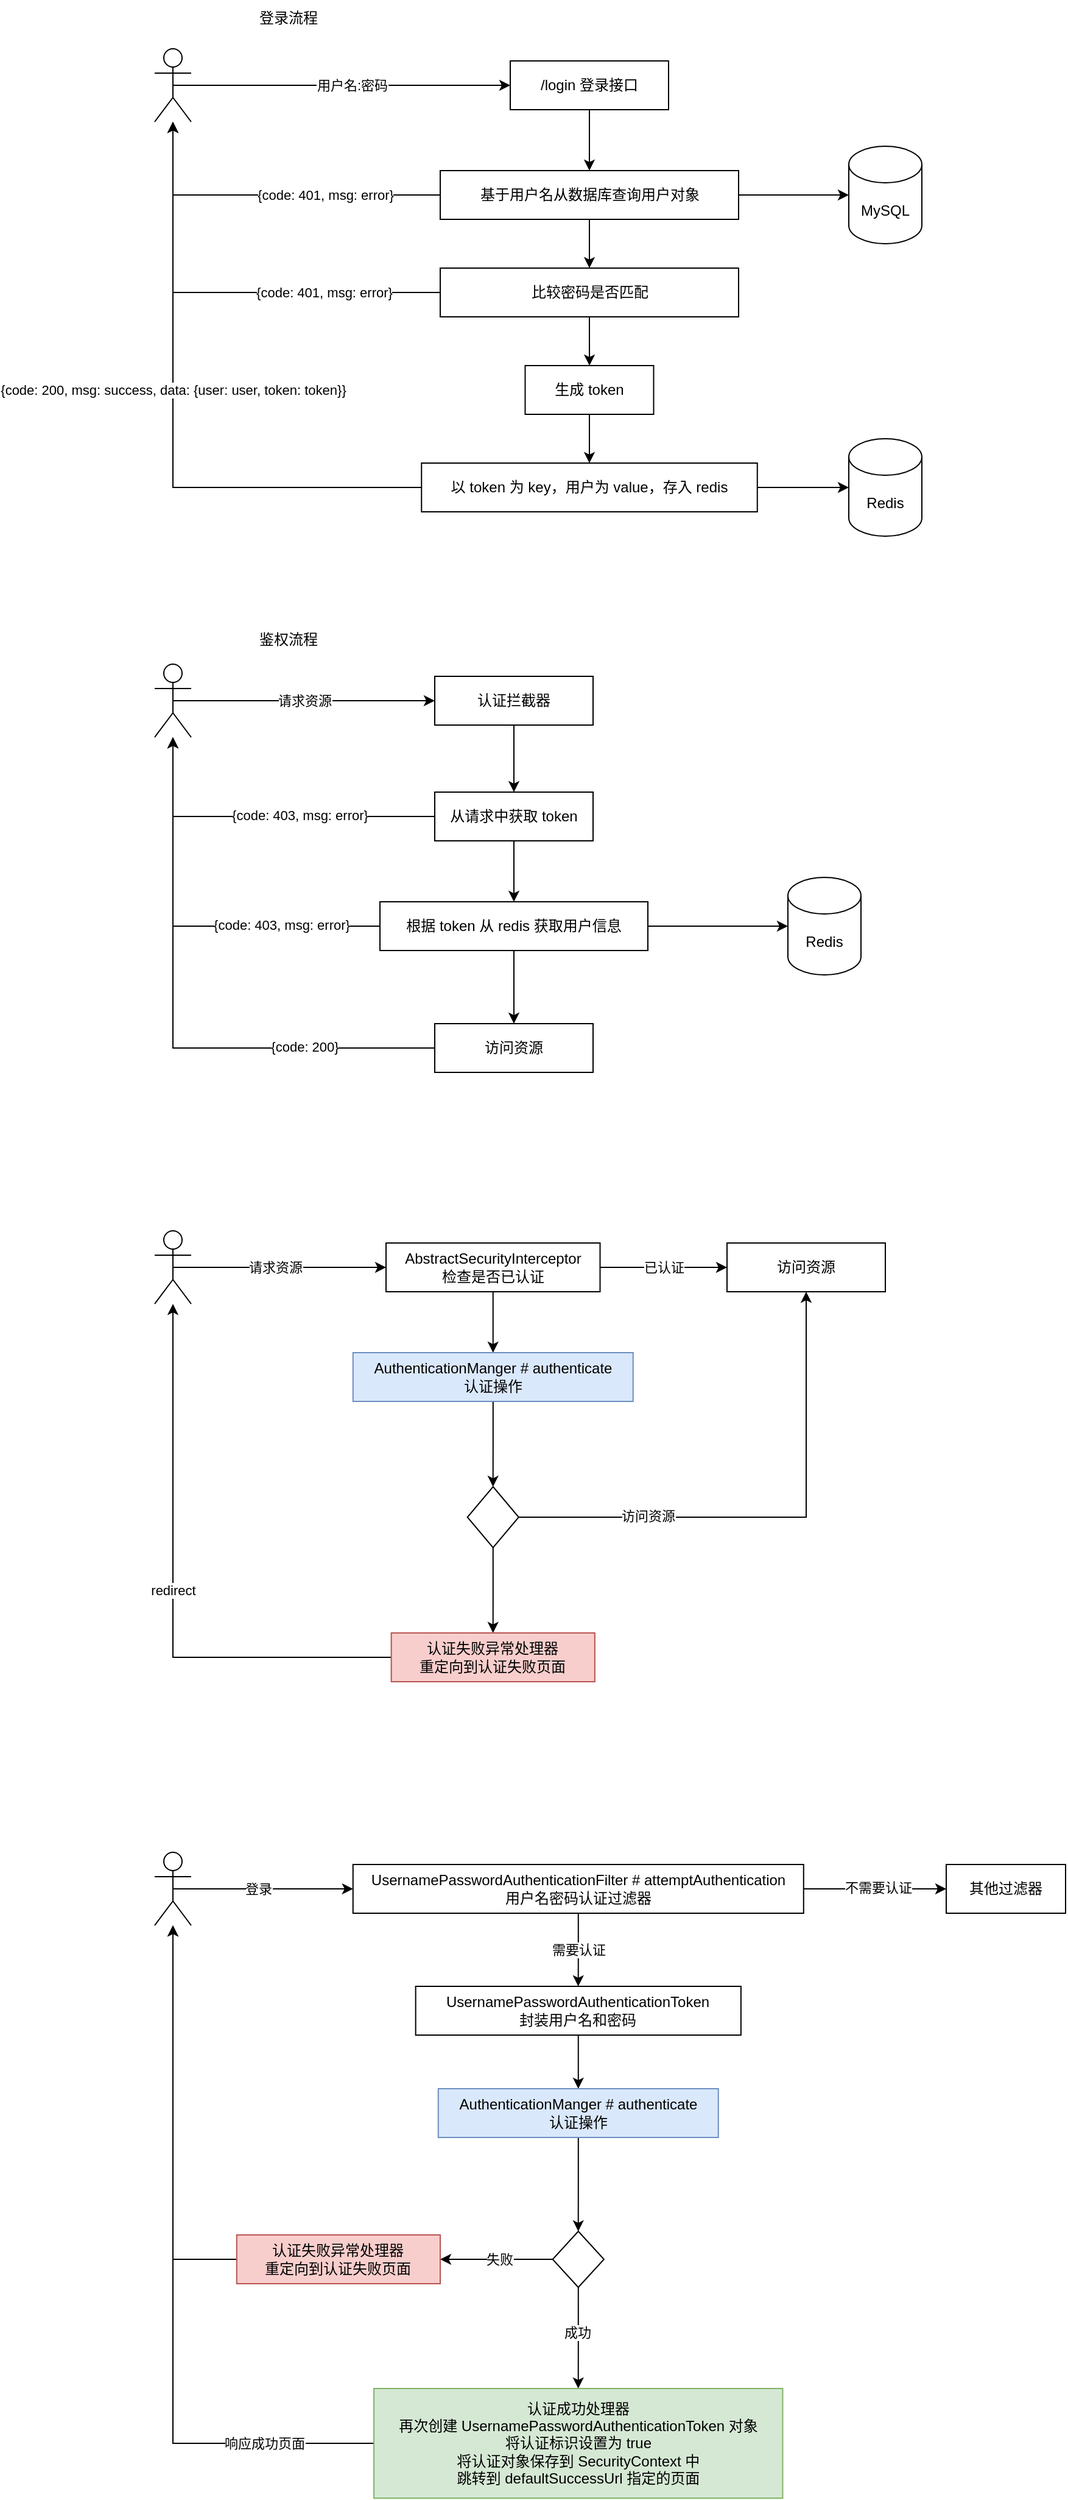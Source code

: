 <mxfile version="22.1.5" type="github">
  <diagram name="第 1 页" id="oxdGBn49w3uLmTMwDb_G">
    <mxGraphModel dx="1242" dy="765" grid="1" gridSize="10" guides="1" tooltips="1" connect="1" arrows="1" fold="1" page="1" pageScale="1" pageWidth="827" pageHeight="1169" math="0" shadow="0">
      <root>
        <mxCell id="0" />
        <mxCell id="1" parent="0" />
        <mxCell id="DKsZjaVKdV8eQ1VdEoH9-3" style="edgeStyle=orthogonalEdgeStyle;rounded=0;orthogonalLoop=1;jettySize=auto;html=1;exitX=0.5;exitY=0.5;exitDx=0;exitDy=0;exitPerimeter=0;entryX=0;entryY=0.5;entryDx=0;entryDy=0;" edge="1" parent="1" source="DKsZjaVKdV8eQ1VdEoH9-1" target="DKsZjaVKdV8eQ1VdEoH9-2">
          <mxGeometry relative="1" as="geometry" />
        </mxCell>
        <mxCell id="DKsZjaVKdV8eQ1VdEoH9-4" value="用户名:密码" style="edgeLabel;html=1;align=center;verticalAlign=middle;resizable=0;points=[];" vertex="1" connectable="0" parent="DKsZjaVKdV8eQ1VdEoH9-3">
          <mxGeometry x="0.056" y="-2" relative="1" as="geometry">
            <mxPoint y="-2" as="offset" />
          </mxGeometry>
        </mxCell>
        <mxCell id="DKsZjaVKdV8eQ1VdEoH9-1" value="" style="shape=umlActor;verticalLabelPosition=bottom;verticalAlign=top;html=1;outlineConnect=0;" vertex="1" parent="1">
          <mxGeometry x="160" y="80" width="30" height="60" as="geometry" />
        </mxCell>
        <mxCell id="DKsZjaVKdV8eQ1VdEoH9-6" style="edgeStyle=orthogonalEdgeStyle;rounded=0;orthogonalLoop=1;jettySize=auto;html=1;exitX=0.5;exitY=1;exitDx=0;exitDy=0;" edge="1" parent="1" source="DKsZjaVKdV8eQ1VdEoH9-2" target="DKsZjaVKdV8eQ1VdEoH9-5">
          <mxGeometry relative="1" as="geometry" />
        </mxCell>
        <mxCell id="DKsZjaVKdV8eQ1VdEoH9-2" value="/login 登录接口" style="rounded=0;whiteSpace=wrap;html=1;" vertex="1" parent="1">
          <mxGeometry x="452" y="90" width="130" height="40" as="geometry" />
        </mxCell>
        <mxCell id="DKsZjaVKdV8eQ1VdEoH9-7" value="{code: 401, msg: error}" style="edgeStyle=orthogonalEdgeStyle;rounded=0;orthogonalLoop=1;jettySize=auto;html=1;exitX=0;exitY=0.5;exitDx=0;exitDy=0;" edge="1" parent="1" source="DKsZjaVKdV8eQ1VdEoH9-5" target="DKsZjaVKdV8eQ1VdEoH9-1">
          <mxGeometry x="-0.324" relative="1" as="geometry">
            <mxPoint as="offset" />
          </mxGeometry>
        </mxCell>
        <mxCell id="DKsZjaVKdV8eQ1VdEoH9-9" style="edgeStyle=orthogonalEdgeStyle;rounded=0;orthogonalLoop=1;jettySize=auto;html=1;exitX=0.5;exitY=1;exitDx=0;exitDy=0;" edge="1" parent="1" source="DKsZjaVKdV8eQ1VdEoH9-5" target="DKsZjaVKdV8eQ1VdEoH9-8">
          <mxGeometry relative="1" as="geometry" />
        </mxCell>
        <mxCell id="DKsZjaVKdV8eQ1VdEoH9-5" value="基于用户名从数据库查询用户对象" style="rounded=0;whiteSpace=wrap;html=1;" vertex="1" parent="1">
          <mxGeometry x="394.5" y="180" width="245" height="40" as="geometry" />
        </mxCell>
        <mxCell id="DKsZjaVKdV8eQ1VdEoH9-10" style="edgeStyle=orthogonalEdgeStyle;rounded=0;orthogonalLoop=1;jettySize=auto;html=1;exitX=0;exitY=0.5;exitDx=0;exitDy=0;" edge="1" parent="1" source="DKsZjaVKdV8eQ1VdEoH9-8" target="DKsZjaVKdV8eQ1VdEoH9-1">
          <mxGeometry relative="1" as="geometry" />
        </mxCell>
        <mxCell id="DKsZjaVKdV8eQ1VdEoH9-11" value="{code: 401, msg: error}" style="edgeLabel;html=1;align=center;verticalAlign=middle;resizable=0;points=[];" vertex="1" connectable="0" parent="DKsZjaVKdV8eQ1VdEoH9-10">
          <mxGeometry x="-0.461" relative="1" as="geometry">
            <mxPoint x="1" as="offset" />
          </mxGeometry>
        </mxCell>
        <mxCell id="DKsZjaVKdV8eQ1VdEoH9-13" style="edgeStyle=orthogonalEdgeStyle;rounded=0;orthogonalLoop=1;jettySize=auto;html=1;exitX=0.5;exitY=1;exitDx=0;exitDy=0;" edge="1" parent="1" source="DKsZjaVKdV8eQ1VdEoH9-8" target="DKsZjaVKdV8eQ1VdEoH9-12">
          <mxGeometry relative="1" as="geometry" />
        </mxCell>
        <mxCell id="DKsZjaVKdV8eQ1VdEoH9-8" value="比较密码是否匹配" style="rounded=0;whiteSpace=wrap;html=1;" vertex="1" parent="1">
          <mxGeometry x="394.5" y="260" width="245" height="40" as="geometry" />
        </mxCell>
        <mxCell id="DKsZjaVKdV8eQ1VdEoH9-15" style="edgeStyle=orthogonalEdgeStyle;rounded=0;orthogonalLoop=1;jettySize=auto;html=1;exitX=0.5;exitY=1;exitDx=0;exitDy=0;entryX=0.5;entryY=0;entryDx=0;entryDy=0;" edge="1" parent="1" source="DKsZjaVKdV8eQ1VdEoH9-12" target="DKsZjaVKdV8eQ1VdEoH9-14">
          <mxGeometry relative="1" as="geometry" />
        </mxCell>
        <mxCell id="DKsZjaVKdV8eQ1VdEoH9-12" value="生成 token" style="rounded=0;whiteSpace=wrap;html=1;" vertex="1" parent="1">
          <mxGeometry x="464.25" y="340" width="105.5" height="40" as="geometry" />
        </mxCell>
        <mxCell id="DKsZjaVKdV8eQ1VdEoH9-16" style="edgeStyle=orthogonalEdgeStyle;rounded=0;orthogonalLoop=1;jettySize=auto;html=1;exitX=0;exitY=0.5;exitDx=0;exitDy=0;" edge="1" parent="1" source="DKsZjaVKdV8eQ1VdEoH9-14" target="DKsZjaVKdV8eQ1VdEoH9-1">
          <mxGeometry relative="1" as="geometry" />
        </mxCell>
        <mxCell id="DKsZjaVKdV8eQ1VdEoH9-17" value="{code: 200, msg: success, data: {user: user, token: token}}" style="edgeLabel;html=1;align=center;verticalAlign=middle;resizable=0;points=[];" vertex="1" connectable="0" parent="DKsZjaVKdV8eQ1VdEoH9-16">
          <mxGeometry x="-0.627" y="1" relative="1" as="geometry">
            <mxPoint x="-110" y="-81" as="offset" />
          </mxGeometry>
        </mxCell>
        <mxCell id="DKsZjaVKdV8eQ1VdEoH9-22" style="edgeStyle=orthogonalEdgeStyle;rounded=0;orthogonalLoop=1;jettySize=auto;html=1;exitX=1;exitY=0.5;exitDx=0;exitDy=0;" edge="1" parent="1" source="DKsZjaVKdV8eQ1VdEoH9-14" target="DKsZjaVKdV8eQ1VdEoH9-21">
          <mxGeometry relative="1" as="geometry" />
        </mxCell>
        <mxCell id="DKsZjaVKdV8eQ1VdEoH9-14" value="以 token 为 key，用户为 value，存入 redis" style="rounded=0;whiteSpace=wrap;html=1;" vertex="1" parent="1">
          <mxGeometry x="379.13" y="420" width="275.75" height="40" as="geometry" />
        </mxCell>
        <mxCell id="DKsZjaVKdV8eQ1VdEoH9-19" value="MySQL" style="shape=cylinder3;whiteSpace=wrap;html=1;boundedLbl=1;backgroundOutline=1;size=15;" vertex="1" parent="1">
          <mxGeometry x="730" y="160" width="60" height="80" as="geometry" />
        </mxCell>
        <mxCell id="DKsZjaVKdV8eQ1VdEoH9-20" style="edgeStyle=orthogonalEdgeStyle;rounded=0;orthogonalLoop=1;jettySize=auto;html=1;entryX=0;entryY=0.5;entryDx=0;entryDy=0;entryPerimeter=0;" edge="1" parent="1" source="DKsZjaVKdV8eQ1VdEoH9-5" target="DKsZjaVKdV8eQ1VdEoH9-19">
          <mxGeometry relative="1" as="geometry" />
        </mxCell>
        <mxCell id="DKsZjaVKdV8eQ1VdEoH9-21" value="Redis" style="shape=cylinder3;whiteSpace=wrap;html=1;boundedLbl=1;backgroundOutline=1;size=15;" vertex="1" parent="1">
          <mxGeometry x="730" y="400" width="60" height="80" as="geometry" />
        </mxCell>
        <mxCell id="DKsZjaVKdV8eQ1VdEoH9-25" value="请求资源" style="edgeStyle=orthogonalEdgeStyle;rounded=0;orthogonalLoop=1;jettySize=auto;html=1;exitX=0.5;exitY=0.5;exitDx=0;exitDy=0;exitPerimeter=0;" edge="1" parent="1" source="DKsZjaVKdV8eQ1VdEoH9-23" target="DKsZjaVKdV8eQ1VdEoH9-24">
          <mxGeometry x="0.005" relative="1" as="geometry">
            <Array as="points">
              <mxPoint x="280" y="615" />
              <mxPoint x="280" y="615" />
            </Array>
            <mxPoint as="offset" />
          </mxGeometry>
        </mxCell>
        <mxCell id="DKsZjaVKdV8eQ1VdEoH9-23" value="" style="shape=umlActor;verticalLabelPosition=bottom;verticalAlign=top;html=1;outlineConnect=0;" vertex="1" parent="1">
          <mxGeometry x="160" y="585" width="30" height="60" as="geometry" />
        </mxCell>
        <mxCell id="DKsZjaVKdV8eQ1VdEoH9-27" style="edgeStyle=orthogonalEdgeStyle;rounded=0;orthogonalLoop=1;jettySize=auto;html=1;exitX=0.5;exitY=1;exitDx=0;exitDy=0;" edge="1" parent="1" source="DKsZjaVKdV8eQ1VdEoH9-24" target="DKsZjaVKdV8eQ1VdEoH9-26">
          <mxGeometry relative="1" as="geometry" />
        </mxCell>
        <mxCell id="DKsZjaVKdV8eQ1VdEoH9-24" value="认证拦截器" style="rounded=0;whiteSpace=wrap;html=1;" vertex="1" parent="1">
          <mxGeometry x="390" y="595" width="130" height="40" as="geometry" />
        </mxCell>
        <mxCell id="DKsZjaVKdV8eQ1VdEoH9-28" style="edgeStyle=orthogonalEdgeStyle;rounded=0;orthogonalLoop=1;jettySize=auto;html=1;exitX=0;exitY=0.5;exitDx=0;exitDy=0;" edge="1" parent="1" source="DKsZjaVKdV8eQ1VdEoH9-26" target="DKsZjaVKdV8eQ1VdEoH9-23">
          <mxGeometry relative="1" as="geometry" />
        </mxCell>
        <mxCell id="DKsZjaVKdV8eQ1VdEoH9-29" value="{code: 403, msg: error}" style="edgeLabel;html=1;align=center;verticalAlign=middle;resizable=0;points=[];" vertex="1" connectable="0" parent="DKsZjaVKdV8eQ1VdEoH9-28">
          <mxGeometry x="-0.207" y="1" relative="1" as="geometry">
            <mxPoint y="-2" as="offset" />
          </mxGeometry>
        </mxCell>
        <mxCell id="DKsZjaVKdV8eQ1VdEoH9-34" style="edgeStyle=orthogonalEdgeStyle;rounded=0;orthogonalLoop=1;jettySize=auto;html=1;exitX=0.5;exitY=1;exitDx=0;exitDy=0;entryX=0.5;entryY=0;entryDx=0;entryDy=0;" edge="1" parent="1" source="DKsZjaVKdV8eQ1VdEoH9-26" target="DKsZjaVKdV8eQ1VdEoH9-31">
          <mxGeometry relative="1" as="geometry" />
        </mxCell>
        <mxCell id="DKsZjaVKdV8eQ1VdEoH9-26" value="从请求中获取 token" style="rounded=0;whiteSpace=wrap;html=1;" vertex="1" parent="1">
          <mxGeometry x="390" y="690" width="130" height="40" as="geometry" />
        </mxCell>
        <mxCell id="DKsZjaVKdV8eQ1VdEoH9-30" value="Redis" style="shape=cylinder3;whiteSpace=wrap;html=1;boundedLbl=1;backgroundOutline=1;size=15;" vertex="1" parent="1">
          <mxGeometry x="680" y="760" width="60" height="80" as="geometry" />
        </mxCell>
        <mxCell id="DKsZjaVKdV8eQ1VdEoH9-33" style="edgeStyle=orthogonalEdgeStyle;rounded=0;orthogonalLoop=1;jettySize=auto;html=1;exitX=1;exitY=0.5;exitDx=0;exitDy=0;" edge="1" parent="1" source="DKsZjaVKdV8eQ1VdEoH9-31" target="DKsZjaVKdV8eQ1VdEoH9-30">
          <mxGeometry relative="1" as="geometry" />
        </mxCell>
        <mxCell id="DKsZjaVKdV8eQ1VdEoH9-35" style="edgeStyle=orthogonalEdgeStyle;rounded=0;orthogonalLoop=1;jettySize=auto;html=1;exitX=0;exitY=0.5;exitDx=0;exitDy=0;" edge="1" parent="1" source="DKsZjaVKdV8eQ1VdEoH9-31" target="DKsZjaVKdV8eQ1VdEoH9-23">
          <mxGeometry relative="1" as="geometry" />
        </mxCell>
        <mxCell id="DKsZjaVKdV8eQ1VdEoH9-36" value="{code: 403, msg: error}" style="edgeLabel;html=1;align=center;verticalAlign=middle;resizable=0;points=[];" vertex="1" connectable="0" parent="DKsZjaVKdV8eQ1VdEoH9-35">
          <mxGeometry x="-0.501" y="1" relative="1" as="geometry">
            <mxPoint y="-2" as="offset" />
          </mxGeometry>
        </mxCell>
        <mxCell id="DKsZjaVKdV8eQ1VdEoH9-40" style="edgeStyle=orthogonalEdgeStyle;rounded=0;orthogonalLoop=1;jettySize=auto;html=1;exitX=0.5;exitY=1;exitDx=0;exitDy=0;entryX=0.5;entryY=0;entryDx=0;entryDy=0;" edge="1" parent="1" source="DKsZjaVKdV8eQ1VdEoH9-31" target="DKsZjaVKdV8eQ1VdEoH9-37">
          <mxGeometry relative="1" as="geometry" />
        </mxCell>
        <mxCell id="DKsZjaVKdV8eQ1VdEoH9-31" value="根据 token 从 redis 获取用户信息" style="rounded=0;whiteSpace=wrap;html=1;" vertex="1" parent="1">
          <mxGeometry x="345" y="780" width="220" height="40" as="geometry" />
        </mxCell>
        <mxCell id="DKsZjaVKdV8eQ1VdEoH9-41" style="edgeStyle=orthogonalEdgeStyle;rounded=0;orthogonalLoop=1;jettySize=auto;html=1;exitX=0;exitY=0.5;exitDx=0;exitDy=0;" edge="1" parent="1" source="DKsZjaVKdV8eQ1VdEoH9-37" target="DKsZjaVKdV8eQ1VdEoH9-23">
          <mxGeometry relative="1" as="geometry" />
        </mxCell>
        <mxCell id="DKsZjaVKdV8eQ1VdEoH9-42" value="{code: 200}" style="edgeLabel;html=1;align=center;verticalAlign=middle;resizable=0;points=[];" vertex="1" connectable="0" parent="DKsZjaVKdV8eQ1VdEoH9-41">
          <mxGeometry x="-0.545" y="1" relative="1" as="geometry">
            <mxPoint y="-2" as="offset" />
          </mxGeometry>
        </mxCell>
        <mxCell id="DKsZjaVKdV8eQ1VdEoH9-37" value="访问资源" style="rounded=0;whiteSpace=wrap;html=1;" vertex="1" parent="1">
          <mxGeometry x="390" y="880" width="130" height="40" as="geometry" />
        </mxCell>
        <mxCell id="DKsZjaVKdV8eQ1VdEoH9-43" value="登录流程" style="text;html=1;strokeColor=none;fillColor=none;align=center;verticalAlign=middle;whiteSpace=wrap;rounded=0;" vertex="1" parent="1">
          <mxGeometry x="240" y="40" width="60" height="30" as="geometry" />
        </mxCell>
        <mxCell id="DKsZjaVKdV8eQ1VdEoH9-44" value="鉴权流程" style="text;html=1;strokeColor=none;fillColor=none;align=center;verticalAlign=middle;whiteSpace=wrap;rounded=0;" vertex="1" parent="1">
          <mxGeometry x="240" y="550" width="60" height="30" as="geometry" />
        </mxCell>
        <mxCell id="DKsZjaVKdV8eQ1VdEoH9-48" style="edgeStyle=orthogonalEdgeStyle;rounded=0;orthogonalLoop=1;jettySize=auto;html=1;exitX=0.5;exitY=0.5;exitDx=0;exitDy=0;exitPerimeter=0;entryX=0;entryY=0.5;entryDx=0;entryDy=0;" edge="1" parent="1" source="DKsZjaVKdV8eQ1VdEoH9-45" target="DKsZjaVKdV8eQ1VdEoH9-47">
          <mxGeometry relative="1" as="geometry" />
        </mxCell>
        <mxCell id="DKsZjaVKdV8eQ1VdEoH9-51" value="请求资源" style="edgeLabel;html=1;align=center;verticalAlign=middle;resizable=0;points=[];" vertex="1" connectable="0" parent="DKsZjaVKdV8eQ1VdEoH9-48">
          <mxGeometry x="-0.04" relative="1" as="geometry">
            <mxPoint as="offset" />
          </mxGeometry>
        </mxCell>
        <mxCell id="DKsZjaVKdV8eQ1VdEoH9-45" value="" style="shape=umlActor;verticalLabelPosition=bottom;verticalAlign=top;html=1;outlineConnect=0;" vertex="1" parent="1">
          <mxGeometry x="160" y="1050" width="30" height="60" as="geometry" />
        </mxCell>
        <mxCell id="DKsZjaVKdV8eQ1VdEoH9-50" value="已认证" style="edgeStyle=orthogonalEdgeStyle;rounded=0;orthogonalLoop=1;jettySize=auto;html=1;exitX=1;exitY=0.5;exitDx=0;exitDy=0;entryX=0;entryY=0.5;entryDx=0;entryDy=0;" edge="1" parent="1" source="DKsZjaVKdV8eQ1VdEoH9-47" target="DKsZjaVKdV8eQ1VdEoH9-49">
          <mxGeometry relative="1" as="geometry" />
        </mxCell>
        <mxCell id="DKsZjaVKdV8eQ1VdEoH9-53" style="edgeStyle=orthogonalEdgeStyle;rounded=0;orthogonalLoop=1;jettySize=auto;html=1;exitX=0.5;exitY=1;exitDx=0;exitDy=0;" edge="1" parent="1" source="DKsZjaVKdV8eQ1VdEoH9-47" target="DKsZjaVKdV8eQ1VdEoH9-52">
          <mxGeometry relative="1" as="geometry" />
        </mxCell>
        <mxCell id="DKsZjaVKdV8eQ1VdEoH9-47" value="AbstractSecurityInterceptor&lt;br&gt;检查是否已认证" style="rounded=0;whiteSpace=wrap;html=1;" vertex="1" parent="1">
          <mxGeometry x="350" y="1060" width="175.75" height="40" as="geometry" />
        </mxCell>
        <mxCell id="DKsZjaVKdV8eQ1VdEoH9-49" value="访问资源" style="rounded=0;whiteSpace=wrap;html=1;" vertex="1" parent="1">
          <mxGeometry x="630" y="1060" width="130" height="40" as="geometry" />
        </mxCell>
        <mxCell id="DKsZjaVKdV8eQ1VdEoH9-55" value="" style="edgeStyle=orthogonalEdgeStyle;rounded=0;orthogonalLoop=1;jettySize=auto;html=1;" edge="1" parent="1" source="DKsZjaVKdV8eQ1VdEoH9-52" target="DKsZjaVKdV8eQ1VdEoH9-54">
          <mxGeometry relative="1" as="geometry" />
        </mxCell>
        <mxCell id="DKsZjaVKdV8eQ1VdEoH9-52" value="AuthenticationManger #&amp;nbsp;authenticate&lt;br&gt;认证操作" style="rounded=0;whiteSpace=wrap;html=1;fillColor=#dae8fc;strokeColor=#6c8ebf;" vertex="1" parent="1">
          <mxGeometry x="322.88" y="1150" width="230" height="40" as="geometry" />
        </mxCell>
        <mxCell id="DKsZjaVKdV8eQ1VdEoH9-57" style="edgeStyle=orthogonalEdgeStyle;rounded=0;orthogonalLoop=1;jettySize=auto;html=1;exitX=0.5;exitY=1;exitDx=0;exitDy=0;" edge="1" parent="1" source="DKsZjaVKdV8eQ1VdEoH9-54" target="DKsZjaVKdV8eQ1VdEoH9-56">
          <mxGeometry relative="1" as="geometry" />
        </mxCell>
        <mxCell id="DKsZjaVKdV8eQ1VdEoH9-59" style="edgeStyle=orthogonalEdgeStyle;rounded=0;orthogonalLoop=1;jettySize=auto;html=1;exitX=1;exitY=0.5;exitDx=0;exitDy=0;entryX=0.5;entryY=1;entryDx=0;entryDy=0;" edge="1" parent="1" source="DKsZjaVKdV8eQ1VdEoH9-54" target="DKsZjaVKdV8eQ1VdEoH9-49">
          <mxGeometry relative="1" as="geometry" />
        </mxCell>
        <mxCell id="DKsZjaVKdV8eQ1VdEoH9-60" value="访问资源" style="edgeLabel;html=1;align=center;verticalAlign=middle;resizable=0;points=[];" vertex="1" connectable="0" parent="DKsZjaVKdV8eQ1VdEoH9-59">
          <mxGeometry x="-0.498" y="-2" relative="1" as="geometry">
            <mxPoint y="-3" as="offset" />
          </mxGeometry>
        </mxCell>
        <mxCell id="DKsZjaVKdV8eQ1VdEoH9-54" value="" style="rhombus;whiteSpace=wrap;html=1;rounded=0;" vertex="1" parent="1">
          <mxGeometry x="416.82" y="1260" width="42.12" height="50" as="geometry" />
        </mxCell>
        <mxCell id="DKsZjaVKdV8eQ1VdEoH9-58" value="redirect" style="edgeStyle=orthogonalEdgeStyle;rounded=0;orthogonalLoop=1;jettySize=auto;html=1;exitX=0;exitY=0.5;exitDx=0;exitDy=0;" edge="1" parent="1" source="DKsZjaVKdV8eQ1VdEoH9-56" target="DKsZjaVKdV8eQ1VdEoH9-45">
          <mxGeometry relative="1" as="geometry" />
        </mxCell>
        <mxCell id="DKsZjaVKdV8eQ1VdEoH9-56" value="认证失败异常处理器&lt;br&gt;重定向到认证失败页面" style="rounded=0;whiteSpace=wrap;html=1;fillColor=#f8cecc;strokeColor=#b85450;" vertex="1" parent="1">
          <mxGeometry x="354.32" y="1380" width="167.12" height="40" as="geometry" />
        </mxCell>
        <mxCell id="DKsZjaVKdV8eQ1VdEoH9-63" style="edgeStyle=orthogonalEdgeStyle;rounded=0;orthogonalLoop=1;jettySize=auto;html=1;exitX=0.5;exitY=0.5;exitDx=0;exitDy=0;exitPerimeter=0;entryX=0;entryY=0.5;entryDx=0;entryDy=0;" edge="1" parent="1" source="DKsZjaVKdV8eQ1VdEoH9-61" target="DKsZjaVKdV8eQ1VdEoH9-62">
          <mxGeometry relative="1" as="geometry" />
        </mxCell>
        <mxCell id="DKsZjaVKdV8eQ1VdEoH9-64" value="登录" style="edgeLabel;html=1;align=center;verticalAlign=middle;resizable=0;points=[];" vertex="1" connectable="0" parent="DKsZjaVKdV8eQ1VdEoH9-63">
          <mxGeometry x="-0.051" relative="1" as="geometry">
            <mxPoint as="offset" />
          </mxGeometry>
        </mxCell>
        <mxCell id="DKsZjaVKdV8eQ1VdEoH9-61" value="" style="shape=umlActor;verticalLabelPosition=bottom;verticalAlign=top;html=1;outlineConnect=0;" vertex="1" parent="1">
          <mxGeometry x="160" y="1560" width="30" height="60" as="geometry" />
        </mxCell>
        <mxCell id="DKsZjaVKdV8eQ1VdEoH9-66" style="edgeStyle=orthogonalEdgeStyle;rounded=0;orthogonalLoop=1;jettySize=auto;html=1;exitX=1;exitY=0.5;exitDx=0;exitDy=0;entryX=0;entryY=0.5;entryDx=0;entryDy=0;" edge="1" parent="1" source="DKsZjaVKdV8eQ1VdEoH9-62" target="DKsZjaVKdV8eQ1VdEoH9-65">
          <mxGeometry relative="1" as="geometry" />
        </mxCell>
        <mxCell id="DKsZjaVKdV8eQ1VdEoH9-67" value="不需要认证" style="edgeLabel;html=1;align=center;verticalAlign=middle;resizable=0;points=[];" vertex="1" connectable="0" parent="DKsZjaVKdV8eQ1VdEoH9-66">
          <mxGeometry x="0.044" y="2" relative="1" as="geometry">
            <mxPoint y="1" as="offset" />
          </mxGeometry>
        </mxCell>
        <mxCell id="DKsZjaVKdV8eQ1VdEoH9-69" value="需要认证" style="edgeStyle=orthogonalEdgeStyle;rounded=0;orthogonalLoop=1;jettySize=auto;html=1;exitX=0.5;exitY=1;exitDx=0;exitDy=0;" edge="1" parent="1" source="DKsZjaVKdV8eQ1VdEoH9-62" target="DKsZjaVKdV8eQ1VdEoH9-68">
          <mxGeometry relative="1" as="geometry" />
        </mxCell>
        <mxCell id="DKsZjaVKdV8eQ1VdEoH9-62" value="UsernamePasswordAuthenticationFilter #&amp;nbsp;attemptAuthentication&lt;br&gt;用户名密码认证过滤器" style="rounded=0;whiteSpace=wrap;html=1;" vertex="1" parent="1">
          <mxGeometry x="322.88" y="1570" width="370" height="40" as="geometry" />
        </mxCell>
        <mxCell id="DKsZjaVKdV8eQ1VdEoH9-65" value="其他过滤器" style="rounded=0;whiteSpace=wrap;html=1;" vertex="1" parent="1">
          <mxGeometry x="810" y="1570" width="98" height="40" as="geometry" />
        </mxCell>
        <mxCell id="DKsZjaVKdV8eQ1VdEoH9-73" style="edgeStyle=orthogonalEdgeStyle;rounded=0;orthogonalLoop=1;jettySize=auto;html=1;exitX=0.5;exitY=1;exitDx=0;exitDy=0;" edge="1" parent="1" source="DKsZjaVKdV8eQ1VdEoH9-68" target="DKsZjaVKdV8eQ1VdEoH9-72">
          <mxGeometry relative="1" as="geometry" />
        </mxCell>
        <mxCell id="DKsZjaVKdV8eQ1VdEoH9-68" value="UsernamePasswordAuthenticationToken&lt;br&gt;封装用户名和密码" style="rounded=0;whiteSpace=wrap;html=1;" vertex="1" parent="1">
          <mxGeometry x="374.32" y="1670" width="267.12" height="40" as="geometry" />
        </mxCell>
        <mxCell id="DKsZjaVKdV8eQ1VdEoH9-75" value="" style="edgeStyle=orthogonalEdgeStyle;rounded=0;orthogonalLoop=1;jettySize=auto;html=1;" edge="1" parent="1" source="DKsZjaVKdV8eQ1VdEoH9-72" target="DKsZjaVKdV8eQ1VdEoH9-74">
          <mxGeometry relative="1" as="geometry" />
        </mxCell>
        <mxCell id="DKsZjaVKdV8eQ1VdEoH9-72" value="AuthenticationManger #&amp;nbsp;authenticate&lt;br&gt;认证操作" style="rounded=0;whiteSpace=wrap;html=1;fillColor=#dae8fc;strokeColor=#6c8ebf;" vertex="1" parent="1">
          <mxGeometry x="392.88" y="1754" width="230" height="40" as="geometry" />
        </mxCell>
        <mxCell id="DKsZjaVKdV8eQ1VdEoH9-77" style="edgeStyle=orthogonalEdgeStyle;rounded=0;orthogonalLoop=1;jettySize=auto;html=1;exitX=0;exitY=0.5;exitDx=0;exitDy=0;entryX=1;entryY=0.5;entryDx=0;entryDy=0;" edge="1" parent="1" source="DKsZjaVKdV8eQ1VdEoH9-74" target="DKsZjaVKdV8eQ1VdEoH9-76">
          <mxGeometry relative="1" as="geometry" />
        </mxCell>
        <mxCell id="DKsZjaVKdV8eQ1VdEoH9-81" value="失败" style="edgeLabel;html=1;align=center;verticalAlign=middle;resizable=0;points=[];" vertex="1" connectable="0" parent="DKsZjaVKdV8eQ1VdEoH9-77">
          <mxGeometry x="-0.049" y="2" relative="1" as="geometry">
            <mxPoint y="-2" as="offset" />
          </mxGeometry>
        </mxCell>
        <mxCell id="DKsZjaVKdV8eQ1VdEoH9-80" style="edgeStyle=orthogonalEdgeStyle;rounded=0;orthogonalLoop=1;jettySize=auto;html=1;exitX=0.5;exitY=1;exitDx=0;exitDy=0;" edge="1" parent="1" source="DKsZjaVKdV8eQ1VdEoH9-74" target="DKsZjaVKdV8eQ1VdEoH9-79">
          <mxGeometry relative="1" as="geometry" />
        </mxCell>
        <mxCell id="DKsZjaVKdV8eQ1VdEoH9-82" value="成功" style="edgeLabel;html=1;align=center;verticalAlign=middle;resizable=0;points=[];" vertex="1" connectable="0" parent="DKsZjaVKdV8eQ1VdEoH9-80">
          <mxGeometry x="-0.121" y="2" relative="1" as="geometry">
            <mxPoint x="-3" as="offset" />
          </mxGeometry>
        </mxCell>
        <mxCell id="DKsZjaVKdV8eQ1VdEoH9-74" value="" style="rhombus;whiteSpace=wrap;html=1;rounded=0;" vertex="1" parent="1">
          <mxGeometry x="486.82" y="1871" width="42.12" height="46" as="geometry" />
        </mxCell>
        <mxCell id="DKsZjaVKdV8eQ1VdEoH9-78" style="edgeStyle=orthogonalEdgeStyle;rounded=0;orthogonalLoop=1;jettySize=auto;html=1;" edge="1" parent="1" source="DKsZjaVKdV8eQ1VdEoH9-76" target="DKsZjaVKdV8eQ1VdEoH9-61">
          <mxGeometry relative="1" as="geometry" />
        </mxCell>
        <mxCell id="DKsZjaVKdV8eQ1VdEoH9-76" value="认证失败异常处理器&lt;br&gt;重定向到认证失败页面" style="rounded=0;whiteSpace=wrap;html=1;fillColor=#f8cecc;strokeColor=#b85450;" vertex="1" parent="1">
          <mxGeometry x="227.38" y="1874" width="167.12" height="40" as="geometry" />
        </mxCell>
        <mxCell id="DKsZjaVKdV8eQ1VdEoH9-83" value="响应成功页面" style="edgeStyle=orthogonalEdgeStyle;rounded=0;orthogonalLoop=1;jettySize=auto;html=1;exitX=0;exitY=0.5;exitDx=0;exitDy=0;" edge="1" parent="1" source="DKsZjaVKdV8eQ1VdEoH9-79" target="DKsZjaVKdV8eQ1VdEoH9-61">
          <mxGeometry x="-0.695" relative="1" as="geometry">
            <mxPoint as="offset" />
          </mxGeometry>
        </mxCell>
        <mxCell id="DKsZjaVKdV8eQ1VdEoH9-79" value="认证成功处理器&lt;br&gt;再次创建 UsernamePasswordAuthenticationToken 对象&lt;br&gt;将认证标识设置为 true&lt;br&gt;将认证对象保存到 SecurityContext 中&lt;br&gt;跳转到 defaultSuccessUrl 指定的页面" style="rounded=0;whiteSpace=wrap;html=1;fillColor=#d5e8d4;strokeColor=#82b366;" vertex="1" parent="1">
          <mxGeometry x="340.04" y="2000" width="335.68" height="90" as="geometry" />
        </mxCell>
      </root>
    </mxGraphModel>
  </diagram>
</mxfile>
